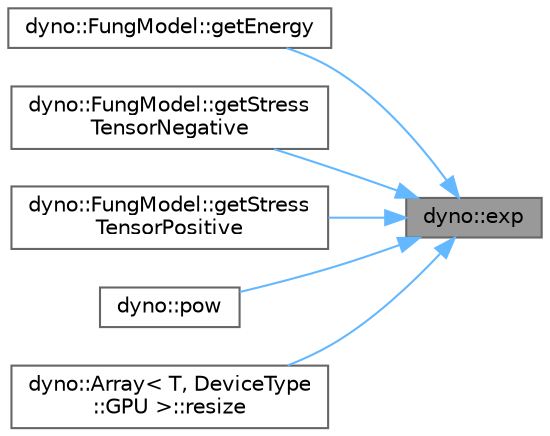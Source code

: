 digraph "dyno::exp"
{
 // LATEX_PDF_SIZE
  bgcolor="transparent";
  edge [fontname=Helvetica,fontsize=10,labelfontname=Helvetica,labelfontsize=10];
  node [fontname=Helvetica,fontsize=10,shape=box,height=0.2,width=0.4];
  rankdir="RL";
  Node1 [id="Node000001",label="dyno::exp",height=0.2,width=0.4,color="gray40", fillcolor="grey60", style="filled", fontcolor="black",tooltip=" "];
  Node1 -> Node2 [id="edge1_Node000001_Node000002",dir="back",color="steelblue1",style="solid",tooltip=" "];
  Node2 [id="Node000002",label="dyno::FungModel::getEnergy",height=0.2,width=0.4,color="grey40", fillcolor="white", style="filled",URL="$classdyno_1_1_fung_model.html#aebbc6e4bee884e7367cfa90e9330f99d",tooltip=" "];
  Node1 -> Node3 [id="edge2_Node000001_Node000003",dir="back",color="steelblue1",style="solid",tooltip=" "];
  Node3 [id="Node000003",label="dyno::FungModel::getStress\lTensorNegative",height=0.2,width=0.4,color="grey40", fillcolor="white", style="filled",URL="$classdyno_1_1_fung_model.html#a2b559b46f914ca31f35cfd7e3effe1fc",tooltip=" "];
  Node1 -> Node4 [id="edge3_Node000001_Node000004",dir="back",color="steelblue1",style="solid",tooltip=" "];
  Node4 [id="Node000004",label="dyno::FungModel::getStress\lTensorPositive",height=0.2,width=0.4,color="grey40", fillcolor="white", style="filled",URL="$classdyno_1_1_fung_model.html#a9dd7b15456b0edbab86948ddf7c63f25",tooltip=" "];
  Node1 -> Node5 [id="edge4_Node000001_Node000005",dir="back",color="steelblue1",style="solid",tooltip=" "];
  Node5 [id="Node000005",label="dyno::pow",height=0.2,width=0.4,color="grey40", fillcolor="white", style="filled",URL="$namespacedyno.html#ad526d2d87dde60ac9ca35b25f875b9ff",tooltip=" "];
  Node1 -> Node6 [id="edge5_Node000001_Node000006",dir="back",color="steelblue1",style="solid",tooltip=" "];
  Node6 [id="Node000006",label="dyno::Array\< T, DeviceType\l::GPU \>::resize",height=0.2,width=0.4,color="grey40", fillcolor="white", style="filled",URL="$classdyno_1_1_array_3_01_t_00_01_device_type_1_1_g_p_u_01_4.html#a2ce103e7b5a1f135db320e8c42b43a8e",tooltip=" "];
}
